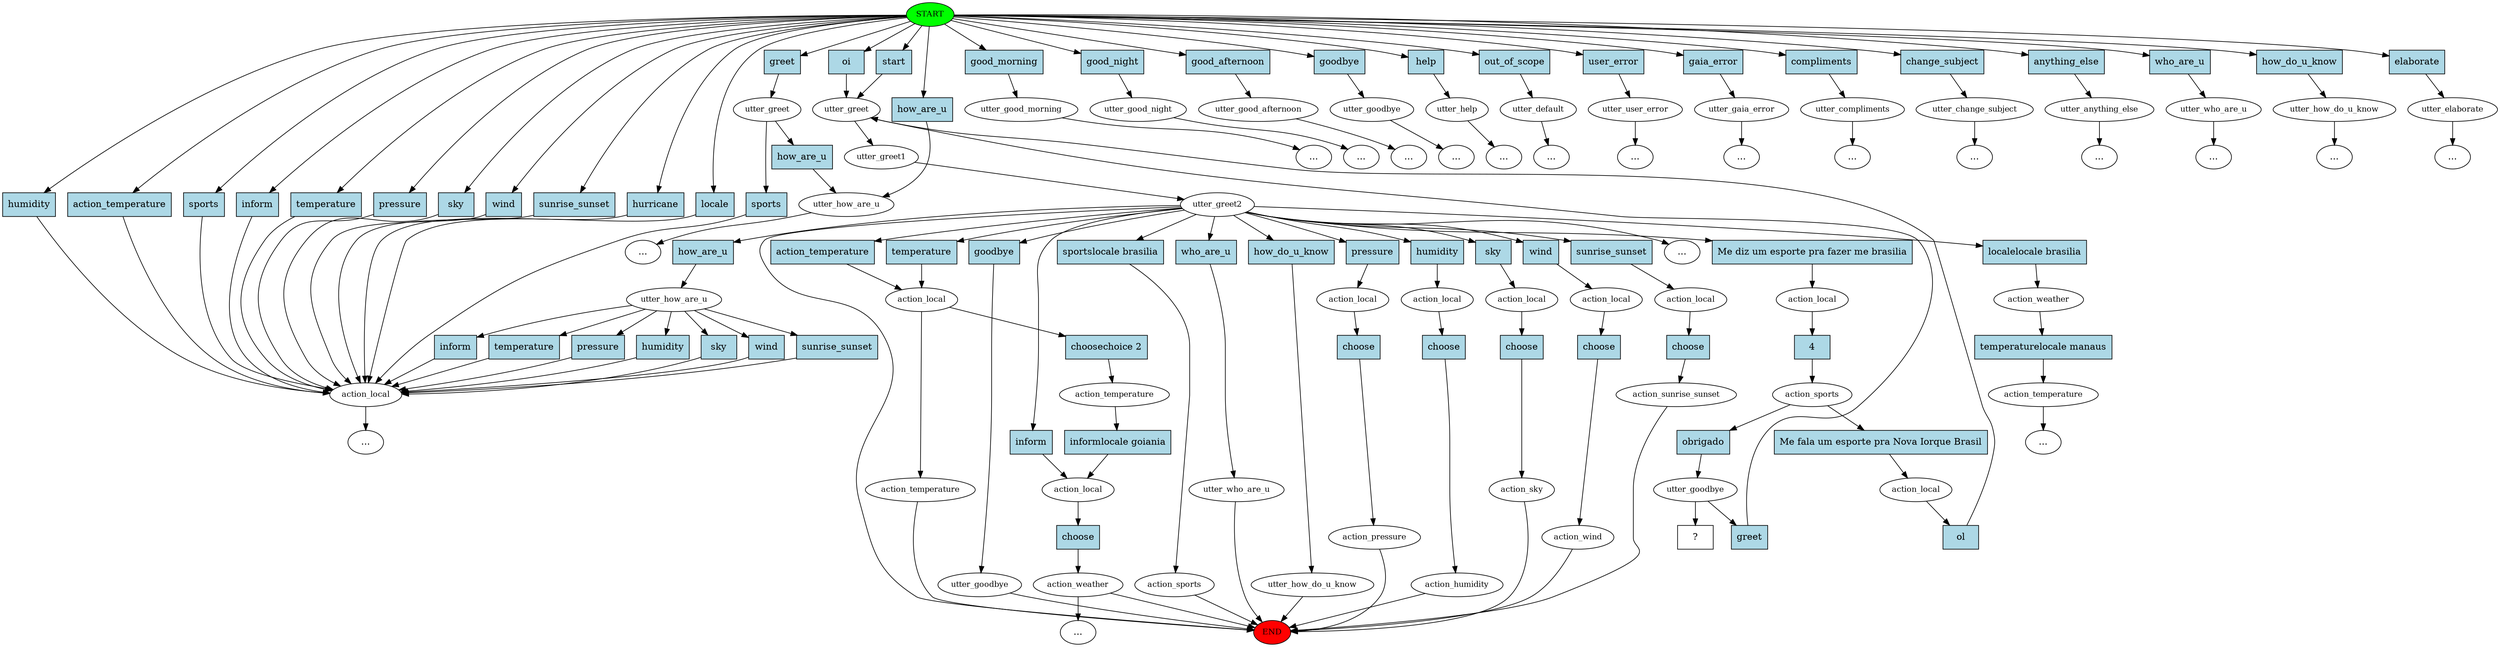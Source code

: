 digraph  {
0 [class="start active", fillcolor=green, fontsize=12, label=START, style=filled];
"-1" [class=end, fillcolor=red, fontsize=12, label=END, style=filled];
1 [class="", fontsize=12, label=action_local];
2 [class=active, fontsize=12, label=utter_greet];
3 [class=active, fontsize=12, label=utter_greet1];
4 [class=active, fontsize=12, label=utter_greet2];
5 [class=active, fontsize=12, label=action_local];
6 [class=active, fontsize=12, label=action_sports];
7 [class=active, fontsize=12, label=utter_goodbye];
"-4" [class=ellipsis, label="..."];
14 [class="", fontsize=12, label=action_local];
15 [class="", fontsize=12, label=action_temperature];
17 [class="", fontsize=12, label=utter_greet];
18 [class="", fontsize=12, label=utter_how_are_u];
22 [class="", fontsize=12, label=utter_good_morning];
25 [class="", fontsize=12, label=utter_good_night];
26 [class="", fontsize=12, label=utter_good_afternoon];
27 [class="", fontsize=12, label=utter_goodbye];
"-13" [class=ellipsis, label="..."];
"-14" [class=ellipsis, label="..."];
32 [class="", fontsize=12, label=utter_how_are_u];
34 [class="", fontsize=12, label=utter_help];
"-16" [class=ellipsis, label="..."];
36 [class="", fontsize=12, label=utter_default];
"-18" [class=ellipsis, label="..."];
37 [class="", fontsize=12, label=utter_user_error];
"-19" [class=ellipsis, label="..."];
38 [class="", fontsize=12, label=utter_gaia_error];
"-20" [class=ellipsis, label="..."];
39 [class="", fontsize=12, label=utter_compliments];
"-21" [class=ellipsis, label="..."];
43 [class="", fontsize=12, label=utter_goodbye];
"-23" [class=ellipsis, label="..."];
"-24" [class=ellipsis, label="..."];
"-25" [class=ellipsis, label="..."];
51 [class="", fontsize=12, label=utter_change_subject];
"-26" [class=ellipsis, label="..."];
55 [class="", fontsize=12, label=utter_anything_else];
"-27" [class=ellipsis, label="..."];
59 [class="", fontsize=12, label=action_weather];
60 [class="", fontsize=12, label=action_temperature];
"-28" [class=ellipsis, label="..."];
65 [class="", fontsize=12, label=action_temperature];
66 [class="", fontsize=12, label=action_local];
67 [class="", fontsize=12, label=action_weather];
"-29" [class=ellipsis, label="..."];
71 [class="", fontsize=12, label=action_sports];
72 [class="", fontsize=12, label=utter_who_are_u];
"-30" [class=ellipsis, label="..."];
76 [class="", fontsize=12, label=utter_who_are_u];
77 [class="", fontsize=12, label=utter_how_do_u_know];
"-31" [class=ellipsis, label="..."];
81 [class="", fontsize=12, label=utter_how_do_u_know];
102 [class="", fontsize=12, label=action_local];
103 [class="", fontsize=12, label=action_pressure];
108 [class="", fontsize=12, label=action_local];
109 [class="", fontsize=12, label=action_humidity];
124 [class="", fontsize=12, label=action_local];
125 [class="", fontsize=12, label=action_sky];
129 [class="", fontsize=12, label=action_local];
130 [class="", fontsize=12, label=action_wind];
141 [class="", fontsize=12, label=action_local];
142 [class="", fontsize=12, label=action_sunrise_sunset];
150 [class="", fontsize=12, label=utter_elaborate];
"-48" [class=ellipsis, label="..."];
"-51" [class=ellipsis, label="..."];
174 [class=active, fontsize=12, label=action_local];
181 [class="intent dashed active", label="  ?  ", shape=rect];
182 [class=intent, fillcolor=lightblue, label=humidity, shape=rect, style=filled];
183 [class=intent, fillcolor=lightblue, label=action_temperature, shape=rect, style=filled];
184 [class=intent, fillcolor=lightblue, label=sports, shape=rect, style=filled];
185 [class=intent, fillcolor=lightblue, label=inform, shape=rect, style=filled];
186 [class=intent, fillcolor=lightblue, label=temperature, shape=rect, style=filled];
187 [class=intent, fillcolor=lightblue, label=pressure, shape=rect, style=filled];
188 [class=intent, fillcolor=lightblue, label=sky, shape=rect, style=filled];
189 [class=intent, fillcolor=lightblue, label=wind, shape=rect, style=filled];
190 [class=intent, fillcolor=lightblue, label=sunrise_sunset, shape=rect, style=filled];
191 [class=intent, fillcolor=lightblue, label=hurricane, shape=rect, style=filled];
192 [class=intent, fillcolor=lightblue, label=locale, shape=rect, style=filled];
193 [class="intent active", fillcolor=lightblue, label=oi, shape=rect, style=filled];
194 [class=intent, fillcolor=lightblue, label=start, shape=rect, style=filled];
195 [class=intent, fillcolor=lightblue, label=greet, shape=rect, style=filled];
196 [class=intent, fillcolor=lightblue, label=good_morning, shape=rect, style=filled];
197 [class=intent, fillcolor=lightblue, label=good_night, shape=rect, style=filled];
198 [class=intent, fillcolor=lightblue, label=good_afternoon, shape=rect, style=filled];
199 [class=intent, fillcolor=lightblue, label=goodbye, shape=rect, style=filled];
200 [class=intent, fillcolor=lightblue, label=help, shape=rect, style=filled];
201 [class=intent, fillcolor=lightblue, label=out_of_scope, shape=rect, style=filled];
202 [class=intent, fillcolor=lightblue, label=user_error, shape=rect, style=filled];
203 [class=intent, fillcolor=lightblue, label=gaia_error, shape=rect, style=filled];
204 [class=intent, fillcolor=lightblue, label=compliments, shape=rect, style=filled];
205 [class=intent, fillcolor=lightblue, label=change_subject, shape=rect, style=filled];
206 [class=intent, fillcolor=lightblue, label=anything_else, shape=rect, style=filled];
207 [class=intent, fillcolor=lightblue, label=who_are_u, shape=rect, style=filled];
208 [class=intent, fillcolor=lightblue, label=how_do_u_know, shape=rect, style=filled];
209 [class=intent, fillcolor=lightblue, label=elaborate, shape=rect, style=filled];
210 [class=intent, fillcolor=lightblue, label=how_are_u, shape=rect, style=filled];
211 [class="intent active", fillcolor=lightblue, label="Me diz um esporte pra fazer me brasilia", shape=rect, style=filled];
212 [class=intent, fillcolor=lightblue, label=action_temperature, shape=rect, style=filled];
213 [class=intent, fillcolor=lightblue, label=temperature, shape=rect, style=filled];
214 [class=intent, fillcolor=lightblue, label=how_are_u, shape=rect, style=filled];
215 [class=intent, fillcolor=lightblue, label=goodbye, shape=rect, style=filled];
216 [class=intent, fillcolor=lightblue, label="localelocale brasilia", shape=rect, style=filled];
217 [class=intent, fillcolor=lightblue, label="sportslocale brasilia", shape=rect, style=filled];
218 [class=intent, fillcolor=lightblue, label=who_are_u, shape=rect, style=filled];
219 [class=intent, fillcolor=lightblue, label=how_do_u_know, shape=rect, style=filled];
220 [class=intent, fillcolor=lightblue, label=pressure, shape=rect, style=filled];
221 [class=intent, fillcolor=lightblue, label=humidity, shape=rect, style=filled];
222 [class=intent, fillcolor=lightblue, label=sky, shape=rect, style=filled];
223 [class=intent, fillcolor=lightblue, label=wind, shape=rect, style=filled];
224 [class=intent, fillcolor=lightblue, label=sunrise_sunset, shape=rect, style=filled];
225 [class=intent, fillcolor=lightblue, label=inform, shape=rect, style=filled];
226 [class="intent active", fillcolor=lightblue, label=4, shape=rect, style=filled];
227 [class="intent active", fillcolor=lightblue, label=obrigado, shape=rect, style=filled];
228 [class="intent active", fillcolor=lightblue, label="Me fala um esporte pra Nova Iorque Brasil", shape=rect, style=filled];
229 [class=intent, fillcolor=lightblue, label=greet, shape=rect, style=filled];
230 [class=intent, fillcolor=lightblue, label="choosechoice 2", shape=rect, style=filled];
231 [class=intent, fillcolor=lightblue, label=how_are_u, shape=rect, style=filled];
232 [class=intent, fillcolor=lightblue, label=sports, shape=rect, style=filled];
233 [class=intent, fillcolor=lightblue, label=inform, shape=rect, style=filled];
234 [class=intent, fillcolor=lightblue, label=temperature, shape=rect, style=filled];
235 [class=intent, fillcolor=lightblue, label=pressure, shape=rect, style=filled];
236 [class=intent, fillcolor=lightblue, label=humidity, shape=rect, style=filled];
237 [class=intent, fillcolor=lightblue, label=sky, shape=rect, style=filled];
238 [class=intent, fillcolor=lightblue, label=wind, shape=rect, style=filled];
239 [class=intent, fillcolor=lightblue, label=sunrise_sunset, shape=rect, style=filled];
240 [class=intent, fillcolor=lightblue, label="temperaturelocale manaus", shape=rect, style=filled];
241 [class=intent, fillcolor=lightblue, label="informlocale goiania", shape=rect, style=filled];
242 [class=intent, fillcolor=lightblue, label=choose, shape=rect, style=filled];
243 [class=intent, fillcolor=lightblue, label=choose, shape=rect, style=filled];
244 [class=intent, fillcolor=lightblue, label=choose, shape=rect, style=filled];
245 [class=intent, fillcolor=lightblue, label=choose, shape=rect, style=filled];
246 [class=intent, fillcolor=lightblue, label=choose, shape=rect, style=filled];
247 [class=intent, fillcolor=lightblue, label=choose, shape=rect, style=filled];
248 [class="intent active", fillcolor=lightblue, label=ol, shape=rect, style=filled];
0 -> 182  [class="", key=0];
0 -> 183  [class="", key=0];
0 -> 184  [class="", key=0];
0 -> 185  [class="", key=0];
0 -> 186  [class="", key=0];
0 -> 187  [class="", key=0];
0 -> 188  [class="", key=0];
0 -> 189  [class="", key=0];
0 -> 190  [class="", key=0];
0 -> 191  [class="", key=0];
0 -> 192  [class="", key=0];
0 -> 193  [class=active, key=0];
0 -> 194  [class="", key=0];
0 -> 195  [class="", key=0];
0 -> 196  [class="", key=0];
0 -> 197  [class="", key=0];
0 -> 198  [class="", key=0];
0 -> 199  [class="", key=0];
0 -> 200  [class="", key=0];
0 -> 201  [class="", key=0];
0 -> 202  [class="", key=0];
0 -> 203  [class="", key=0];
0 -> 204  [class="", key=0];
0 -> 205  [class="", key=0];
0 -> 206  [class="", key=0];
0 -> 207  [class="", key=0];
0 -> 208  [class="", key=0];
0 -> 209  [class="", key=0];
0 -> 210  [class="", key=0];
1 -> "-51"  [class="", key=NONE, label=""];
2 -> 3  [class=active, key=NONE, label=""];
3 -> 4  [class=active, key=NONE, label=""];
4 -> "-4"  [class="", key=NONE, label=""];
4 -> "-1"  [class="", key=NONE, label=""];
4 -> 211  [class=active, key=0];
4 -> 212  [class="", key=0];
4 -> 213  [class="", key=0];
4 -> 214  [class="", key=0];
4 -> 215  [class="", key=0];
4 -> 216  [class="", key=0];
4 -> 217  [class="", key=0];
4 -> 218  [class="", key=0];
4 -> 219  [class="", key=0];
4 -> 220  [class="", key=0];
4 -> 221  [class="", key=0];
4 -> 222  [class="", key=0];
4 -> 223  [class="", key=0];
4 -> 224  [class="", key=0];
4 -> 225  [class="", key=0];
5 -> 226  [class=active, key=0];
6 -> 227  [class=active, key=0];
6 -> 228  [class=active, key=0];
7 -> 181  [class=active, key=NONE, label=""];
7 -> 229  [class="", key=0];
14 -> 15  [class="", key=NONE, label=""];
14 -> 230  [class="", key=0];
15 -> "-1"  [class="", key=NONE, label=""];
17 -> 231  [class="", key=0];
17 -> 232  [class="", key=0];
18 -> "-14"  [class="", key=NONE, label=""];
22 -> "-23"  [class="", key=NONE, label=""];
25 -> "-24"  [class="", key=NONE, label=""];
26 -> "-25"  [class="", key=NONE, label=""];
27 -> "-13"  [class="", key=NONE, label=""];
32 -> 233  [class="", key=0];
32 -> 234  [class="", key=0];
32 -> 235  [class="", key=0];
32 -> 236  [class="", key=0];
32 -> 237  [class="", key=0];
32 -> 238  [class="", key=0];
32 -> 239  [class="", key=0];
34 -> "-16"  [class="", key=NONE, label=""];
36 -> "-18"  [class="", key=NONE, label=""];
37 -> "-19"  [class="", key=NONE, label=""];
38 -> "-20"  [class="", key=NONE, label=""];
39 -> "-21"  [class="", key=NONE, label=""];
43 -> "-1"  [class="", key=NONE, label=""];
51 -> "-26"  [class="", key=NONE, label=""];
55 -> "-27"  [class="", key=NONE, label=""];
59 -> 240  [class="", key=0];
60 -> "-28"  [class="", key=NONE, label=""];
65 -> 241  [class="", key=0];
66 -> 242  [class="", key=0];
67 -> "-29"  [class="", key=NONE, label=""];
67 -> "-1"  [class="", key=NONE, label=""];
71 -> "-1"  [class="", key=NONE, label=""];
72 -> "-30"  [class="", key=NONE, label=""];
76 -> "-1"  [class="", key=NONE, label=""];
77 -> "-31"  [class="", key=NONE, label=""];
81 -> "-1"  [class="", key=NONE, label=""];
102 -> 243  [class="", key=0];
103 -> "-1"  [class="", key=NONE, label=""];
108 -> 244  [class="", key=0];
109 -> "-1"  [class="", key=NONE, label=""];
124 -> 245  [class="", key=0];
125 -> "-1"  [class="", key=NONE, label=""];
129 -> 246  [class="", key=0];
130 -> "-1"  [class="", key=NONE, label=""];
141 -> 247  [class="", key=0];
142 -> "-1"  [class="", key=NONE, label=""];
150 -> "-48"  [class="", key=NONE, label=""];
174 -> 248  [class=active, key=0];
182 -> 1  [class="", key=0];
183 -> 1  [class="", key=0];
184 -> 1  [class="", key=0];
185 -> 1  [class="", key=0];
186 -> 1  [class="", key=0];
187 -> 1  [class="", key=0];
188 -> 1  [class="", key=0];
189 -> 1  [class="", key=0];
190 -> 1  [class="", key=0];
191 -> 1  [class="", key=0];
192 -> 1  [class="", key=0];
193 -> 2  [class=active, key=0];
194 -> 2  [class="", key=0];
195 -> 17  [class="", key=0];
196 -> 22  [class="", key=0];
197 -> 25  [class="", key=0];
198 -> 26  [class="", key=0];
199 -> 27  [class="", key=0];
200 -> 34  [class="", key=0];
201 -> 36  [class="", key=0];
202 -> 37  [class="", key=0];
203 -> 38  [class="", key=0];
204 -> 39  [class="", key=0];
205 -> 51  [class="", key=0];
206 -> 55  [class="", key=0];
207 -> 72  [class="", key=0];
208 -> 77  [class="", key=0];
209 -> 150  [class="", key=0];
210 -> 18  [class="", key=0];
211 -> 5  [class=active, key=0];
212 -> 14  [class="", key=0];
213 -> 14  [class="", key=0];
214 -> 32  [class="", key=0];
215 -> 43  [class="", key=0];
216 -> 59  [class="", key=0];
217 -> 71  [class="", key=0];
218 -> 76  [class="", key=0];
219 -> 81  [class="", key=0];
220 -> 102  [class="", key=0];
221 -> 108  [class="", key=0];
222 -> 124  [class="", key=0];
223 -> 129  [class="", key=0];
224 -> 141  [class="", key=0];
225 -> 66  [class="", key=0];
226 -> 6  [class=active, key=0];
227 -> 7  [class=active, key=0];
228 -> 174  [class=active, key=0];
229 -> 2  [class="", key=0];
230 -> 65  [class="", key=0];
231 -> 18  [class="", key=0];
232 -> 1  [class="", key=0];
233 -> 1  [class="", key=0];
234 -> 1  [class="", key=0];
235 -> 1  [class="", key=0];
236 -> 1  [class="", key=0];
237 -> 1  [class="", key=0];
238 -> 1  [class="", key=0];
239 -> 1  [class="", key=0];
240 -> 60  [class="", key=0];
241 -> 66  [class="", key=0];
242 -> 67  [class="", key=0];
243 -> 103  [class="", key=0];
244 -> 109  [class="", key=0];
245 -> 125  [class="", key=0];
246 -> 130  [class="", key=0];
247 -> 142  [class="", key=0];
248 -> 2  [class=active, key=0];
}
